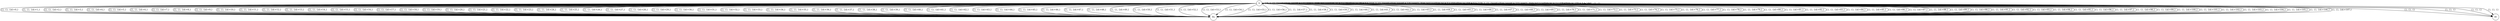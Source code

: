 digraph G {
	li [shape=circle];
	lfa [shape=circle];
	lfr [shape=circle];
	li->li [label="{t9, }, {}, {word:=Vars->word + 1 * ( pow(3 , Vars->c) ),c:=Vars->c + 1,c_t9:=Vars->c_t9 + 1,} "];
	li->li [label="{t14, }, {}, {word:=Vars->word + 2 * ( pow(3 , Vars->c) ),c:=Vars->c + 1,c_t14:=Vars->c_t14 + 1,} "];
	li->li [label="{t19, }, {}, {word:=Vars->word + 3 * ( pow(3 , Vars->c) ),c:=Vars->c + 1,c_t19:=Vars->c_t19 + 1,} "];
	li->li [label="{##}, {}, {} "];
	li->lfa [label="{}, {}, {id:=0,} "];
	li->lfa [label="{}, {}, {id:=1,} "];
	li->lfa [label="{}, {}, {id:=2,} "];
	li->lfa [label="{}, {}, {id:=3,} "];
	li->lfa [label="{}, {}, {id:=4,} "];
	li->lfa [label="{}, {}, {id:=5,} "];
	li->lfa [label="{}, {}, {id:=6,} "];
	li->lfa [label="{}, {}, {id:=7,} "];
	li->lfa [label="{}, {}, {id:=8,} "];
	li->lfa [label="{}, {}, {id:=9,} "];
	li->lfa [label="{}, {}, {id:=10,} "];
	li->lfa [label="{}, {}, {id:=11,} "];
	li->lfa [label="{}, {}, {id:=12,} "];
	li->lfa [label="{}, {}, {id:=13,} "];
	li->lfa [label="{}, {}, {id:=14,} "];
	li->lfa [label="{}, {}, {id:=15,} "];
	li->lfa [label="{}, {}, {id:=16,} "];
	li->lfa [label="{}, {}, {id:=17,} "];
	li->lfa [label="{}, {}, {id:=18,} "];
	li->lfa [label="{}, {}, {id:=19,} "];
	li->lfa [label="{}, {}, {id:=20,} "];
	li->lfa [label="{}, {}, {id:=21,} "];
	li->lfa [label="{}, {}, {id:=22,} "];
	li->lfa [label="{}, {}, {id:=23,} "];
	li->lfa [label="{}, {}, {id:=24,} "];
	li->lfa [label="{}, {}, {id:=25,} "];
	li->lfa [label="{}, {}, {id:=26,} "];
	li->lfa [label="{}, {}, {id:=27,} "];
	li->lfa [label="{}, {}, {id:=28,} "];
	li->lfa [label="{}, {}, {id:=29,} "];
	li->lfa [label="{}, {}, {id:=30,} "];
	li->lfa [label="{}, {}, {id:=31,} "];
	li->lfa [label="{}, {}, {id:=32,} "];
	li->lfa [label="{}, {}, {id:=33,} "];
	li->lfa [label="{}, {}, {id:=34,} "];
	li->lfa [label="{}, {}, {id:=35,} "];
	li->lfa [label="{}, {}, {id:=36,} "];
	li->lfa [label="{}, {}, {id:=37,} "];
	li->lfa [label="{}, {}, {id:=38,} "];
	li->lfa [label="{}, {}, {id:=39,} "];
	li->lfa [label="{}, {}, {id:=40,} "];
	li->lfa [label="{}, {}, {id:=41,} "];
	li->lfa [label="{}, {}, {id:=42,} "];
	li->lfa [label="{}, {}, {id:=43,} "];
	li->lfa [label="{}, {}, {id:=44,} "];
	li->lfa [label="{}, {}, {id:=45,} "];
	li->lfa [label="{}, {}, {id:=46,} "];
	li->lfa [label="{}, {}, {id:=47,} "];
	li->lfa [label="{}, {}, {id:=48,} "];
	li->lfa [label="{}, {}, {id:=49,} "];
	li->lfa [label="{}, {}, {id:=50,} "];
	li->lfa [label="{}, {}, {id:=51,} "];
	li->lfa [label="{}, {}, {id:=52,} "];
	li->lfa [label="{}, {}, {id:=53,} "];
	li->lfa [label="{}, {}, {id:=54,} "];
	li->lfa [label="{}, {}, {id:=55,} "];
	li->lfa [label="{}, {}, {id:=56,} "];
	li->lfa [label="{}, {}, {id:=57,} "];
	li->lfa [label="{}, {}, {id:=58,} "];
	li->lfa [label="{}, {}, {id:=59,} "];
	li->lfa [label="{}, {}, {id:=60,} "];
	li->lfa [label="{}, {}, {id:=61,} "];
	li->lfa [label="{}, {}, {id:=62,} "];
	li->lfa [label="{}, {}, {id:=63,} "];
	li->lfa [label="{}, {}, {id:=64,} "];
	li->lfa [label="{}, {}, {id:=65,} "];
	li->lfa [label="{}, {}, {id:=66,} "];
	li->lfa [label="{}, {}, {id:=67,} "];
	li->lfa [label="{}, {}, {id:=68,} "];
	li->lfa [label="{}, {}, {id:=69,} "];
	li->lfa [label="{}, {}, {id:=70,} "];
	li->lfa [label="{}, {}, {id:=71,} "];
	li->lfa [label="{}, {}, {id:=72,} "];
	li->lfa [label="{}, {}, {id:=73,} "];
	li->lfa [label="{}, {}, {id:=74,} "];
	li->lfa [label="{}, {}, {id:=75,} "];
	li->lfa [label="{}, {}, {id:=76,} "];
	li->lfa [label="{}, {}, {id:=77,} "];
	li->lfa [label="{}, {}, {id:=78,} "];
	li->lfa [label="{}, {}, {id:=79,} "];
	li->lfa [label="{}, {}, {id:=80,} "];
	li->lfa [label="{}, {}, {id:=81,} "];
	li->lfa [label="{}, {}, {id:=82,} "];
	li->lfa [label="{}, {}, {id:=83,} "];
	li->lfa [label="{}, {}, {id:=84,} "];
	li->lfa [label="{}, {}, {id:=85,} "];
	li->lfa [label="{}, {}, {id:=86,} "];
	li->lfa [label="{}, {}, {id:=87,} "];
	li->lfa [label="{}, {}, {id:=88,} "];
	li->lfa [label="{}, {}, {id:=89,} "];
	li->lfa [label="{}, {}, {id:=90,} "];
	li->lfa [label="{}, {}, {id:=91,} "];
	li->lfa [label="{}, {}, {id:=92,} "];
	li->lfa [label="{}, {}, {id:=93,} "];
	li->lfa [label="{}, {}, {id:=94,} "];
	li->lfa [label="{}, {}, {id:=95,} "];
	li->lfa [label="{}, {}, {id:=96,} "];
	li->lfa [label="{}, {}, {id:=97,} "];
	li->lfa [label="{}, {}, {id:=98,} "];
	li->lfa [label="{}, {}, {id:=99,} "];
	li->lfa [label="{}, {}, {id:=100,} "];
	li->lfa [label="{}, {}, {id:=101,} "];
	li->lfa [label="{}, {}, {id:=102,} "];
	li->lfa [label="{}, {}, {id:=103,} "];
	li->lfa [label="{}, {}, {id:=104,} "];
	li->lfa [label="{}, {}, {id:=105,} "];
	li->lfa [label="{}, {}, {id:=106,} "];
	li->lfa [label="{}, {}, {id:=107,} "];
	li->lfr [label="{}, {}, {} "];
	li->lfr [label="{}, {}, {} "];
	li->lfr [label="{}, {}, {} "];
	li->lfr [label="{}, {}, {} "];
}
